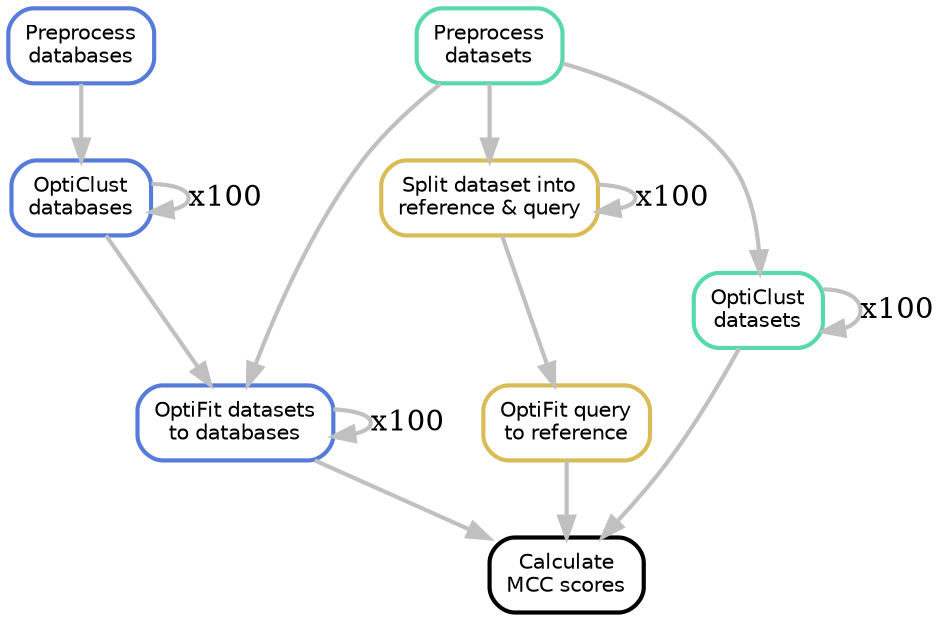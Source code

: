 digraph snakemake_dag {
    graph[bgcolor=white];
    node[shape=box, style=rounded, 
         fontname=helvetica, fontsize=10, penwidth=2];
    edge[penwidth=2, color=grey];
    
	1[label = "Preprocess\ndatasets", color = "0.44 0.6 0.85", style="rounded"];
	2[label = "OptiClust\ndatasets", color = "0.44 0.6 0.85", style="rounded"];
	
	11[label = "Preprocess\ndatabases", color = "0.62 0.6 0.85", style="rounded"];
	12[label = "OptiClust\ndatabases", color = "0.62 0.6 0.85", style="rounded"];
	13[label = "OptiFit datasets\nto databases", 
	   color = "0.62 0.6 0.85", style="rounded"];
	
	20[label = "Split dataset into\nreference & query", 
	   color = "0.13 0.6 0.85", style="rounded"];
	21[label = "OptiFit query\nto reference", 
	   color = "0.13 0.6 0.85", style="rounded"];
	
	30[label = "Calculate\nMCC scores", style="rounded"];
	
	1 -> 2
	2 -> 2 [label = "x100"]
	2 -> 30
	
	11 -> 12 -> 13
	12 -> 12 [label = "x100"]
	1 -> 13
	13 -> 13 [label = "x100"]
	13 -> 30
	
	20 -> 21
	20 -> 20 [label = "x100"]
	1 -> 20
	21 -> 30
}